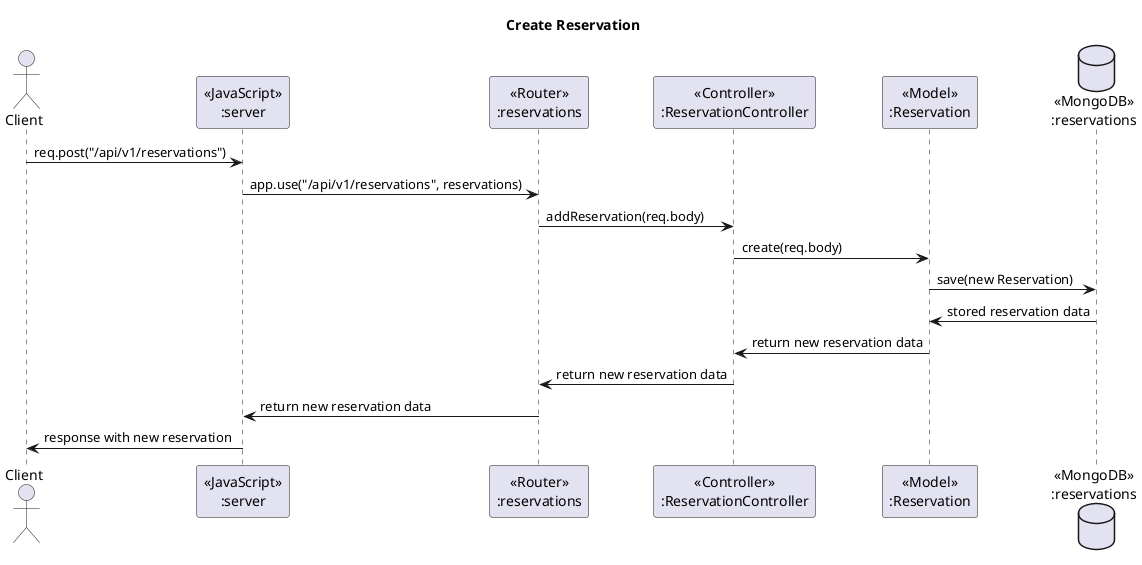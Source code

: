 @startuml
title Create Reservation

actor Client
participant "«JavaScript»\n:server" as Server
participant "«Router»\n:reservations" as Router
participant "«Controller»\n:ReservationController" as Controller
participant "«Model»\n:Reservation" as Model
database "«MongoDB»\n:reservations" as Database

Client -> Server: req.post("/api/v1/reservations")
Server -> Router: app.use("/api/v1/reservations", reservations)
Router -> Controller: addReservation(req.body)
Controller -> Model: create(req.body)
Model -> Database: save(new Reservation)
Database -> Model: stored reservation data
Model -> Controller: return new reservation data
Controller -> Router: return new reservation data
Router -> Server: return new reservation data
Server -> Client: response with new reservation

@enduml

